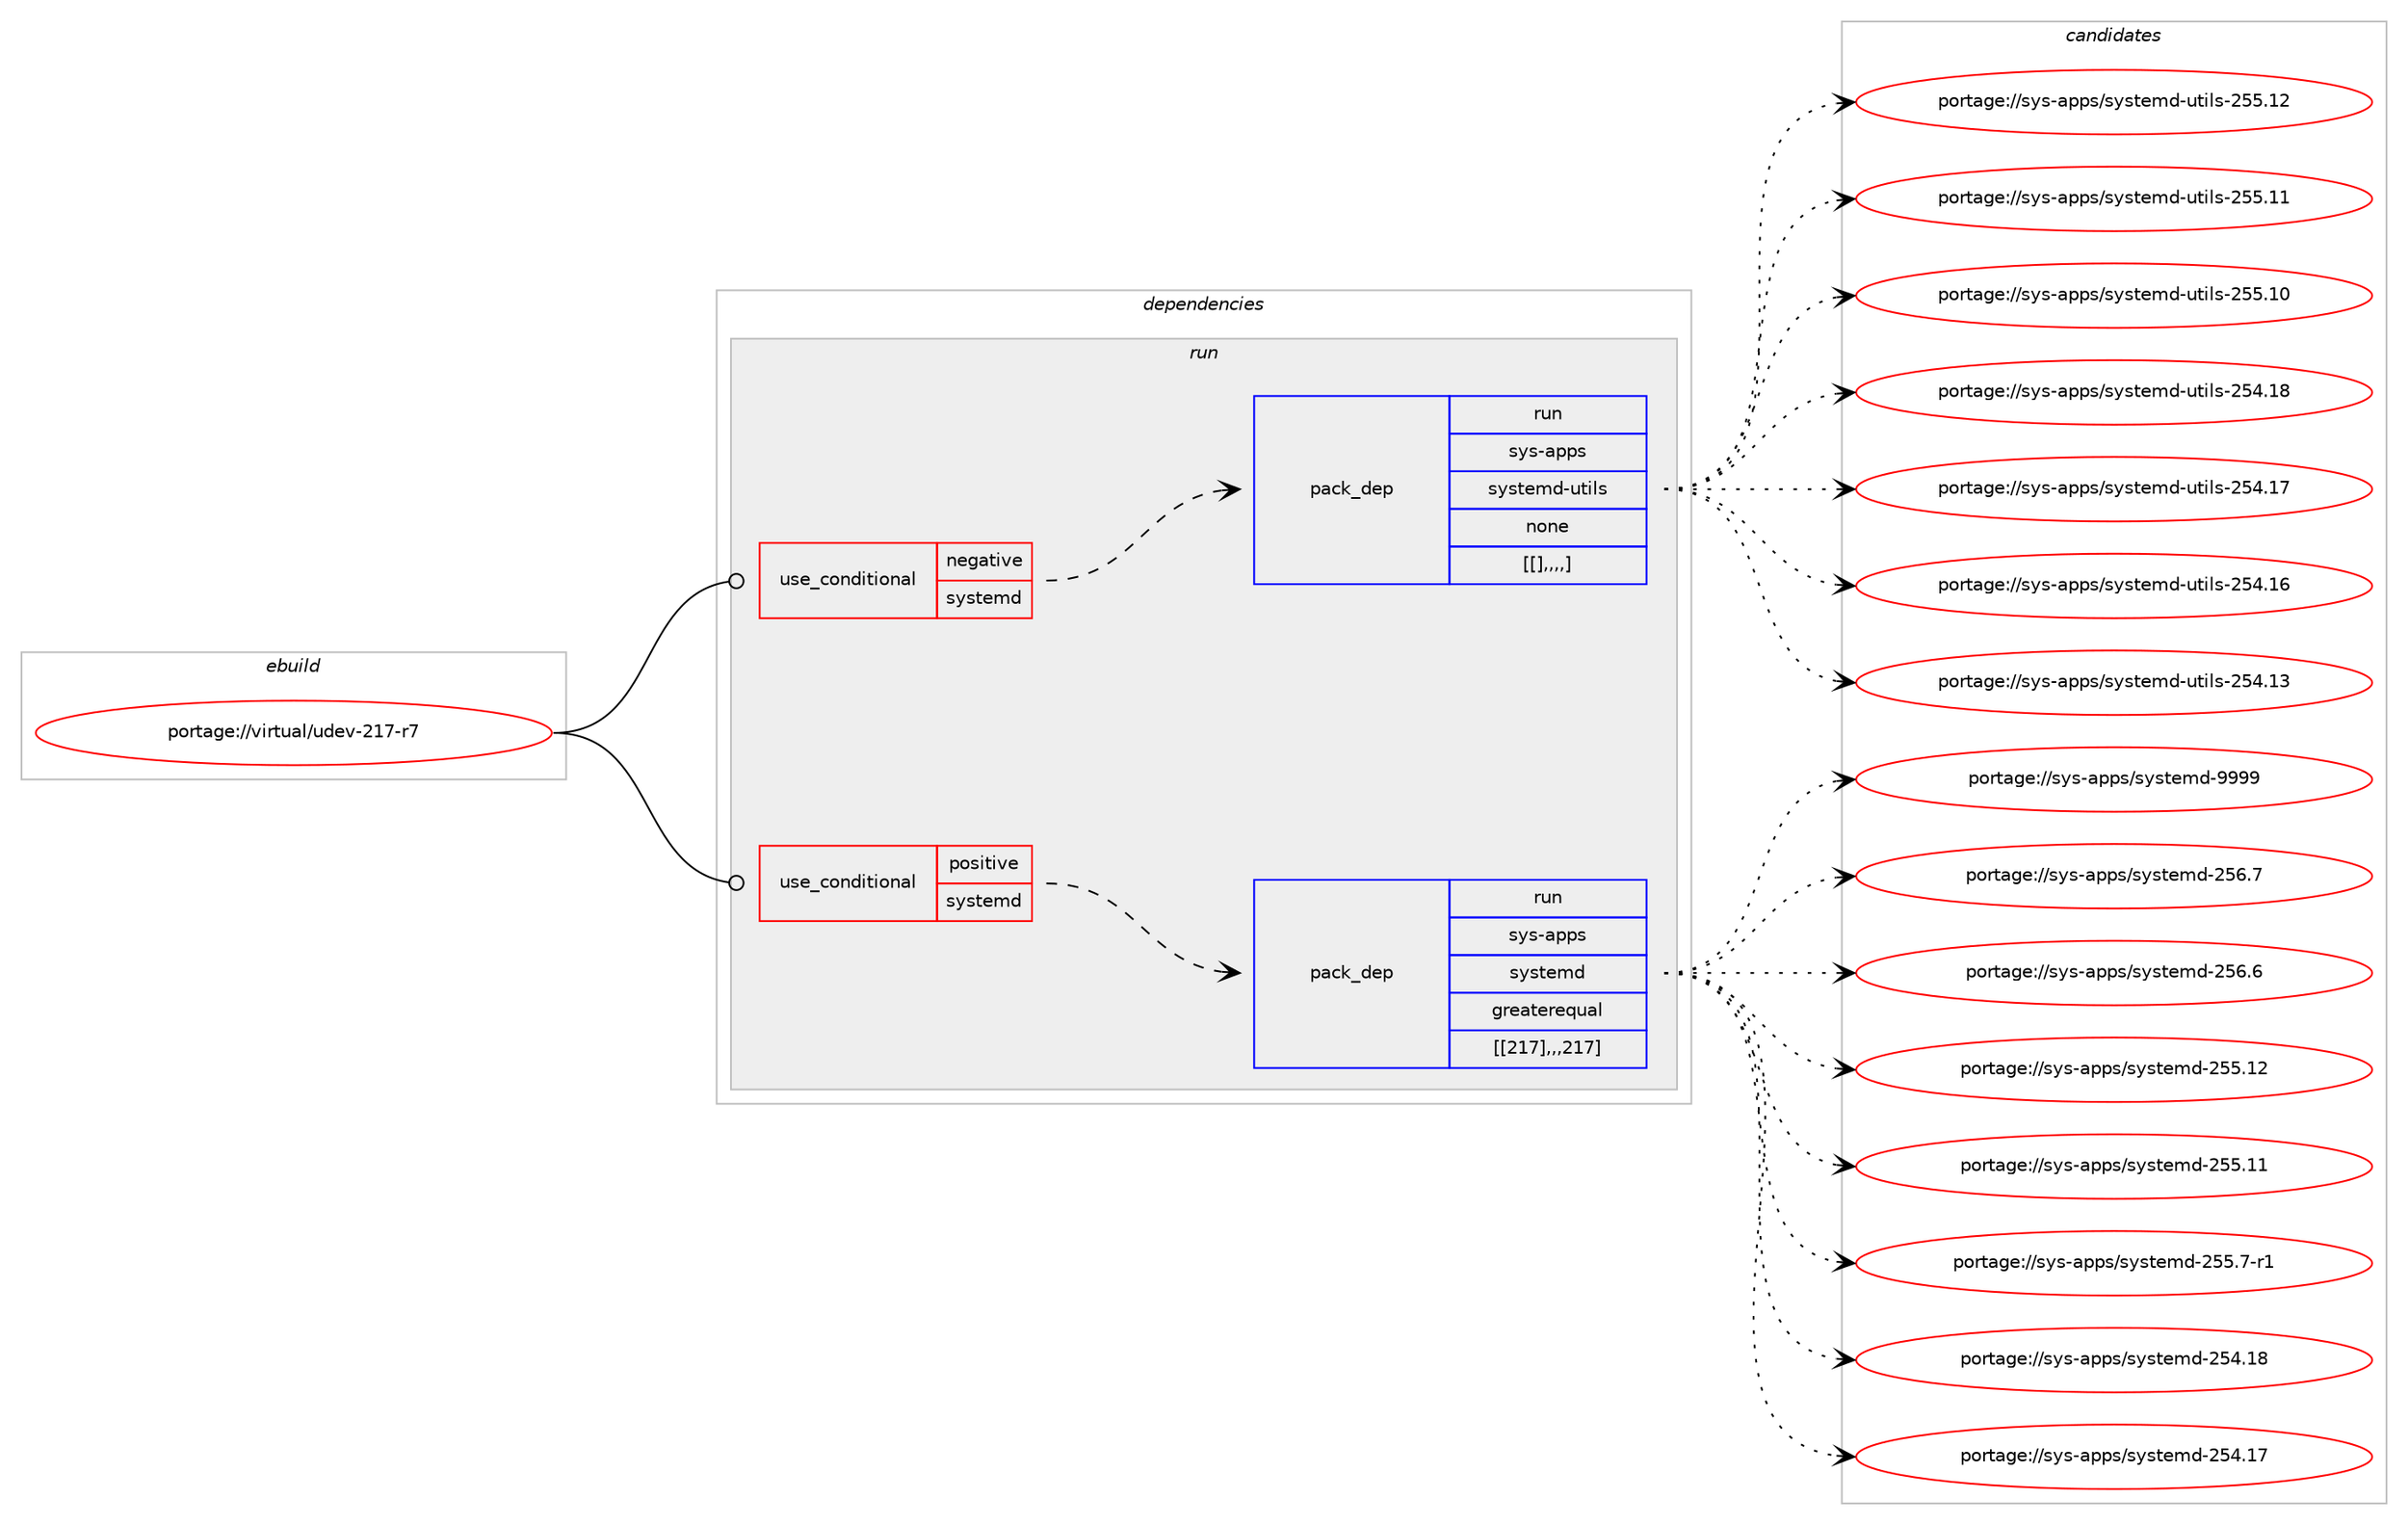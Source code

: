 digraph prolog {

# *************
# Graph options
# *************

newrank=true;
concentrate=true;
compound=true;
graph [rankdir=LR,fontname=Helvetica,fontsize=10,ranksep=1.5];#, ranksep=2.5, nodesep=0.2];
edge  [arrowhead=vee];
node  [fontname=Helvetica,fontsize=10];

# **********
# The ebuild
# **********

subgraph cluster_leftcol {
color=gray;
label=<<i>ebuild</i>>;
id [label="portage://virtual/udev-217-r7", color=red, width=4, href="../virtual/udev-217-r7.svg"];
}

# ****************
# The dependencies
# ****************

subgraph cluster_midcol {
color=gray;
label=<<i>dependencies</i>>;
subgraph cluster_compile {
fillcolor="#eeeeee";
style=filled;
label=<<i>compile</i>>;
}
subgraph cluster_compileandrun {
fillcolor="#eeeeee";
style=filled;
label=<<i>compile and run</i>>;
}
subgraph cluster_run {
fillcolor="#eeeeee";
style=filled;
label=<<i>run</i>>;
subgraph cond340 {
dependency2367 [label=<<TABLE BORDER="0" CELLBORDER="1" CELLSPACING="0" CELLPADDING="4"><TR><TD ROWSPAN="3" CELLPADDING="10">use_conditional</TD></TR><TR><TD>negative</TD></TR><TR><TD>systemd</TD></TR></TABLE>>, shape=none, color=red];
subgraph pack1881 {
dependency2369 [label=<<TABLE BORDER="0" CELLBORDER="1" CELLSPACING="0" CELLPADDING="4" WIDTH="220"><TR><TD ROWSPAN="6" CELLPADDING="30">pack_dep</TD></TR><TR><TD WIDTH="110">run</TD></TR><TR><TD>sys-apps</TD></TR><TR><TD>systemd-utils</TD></TR><TR><TD>none</TD></TR><TR><TD>[[],,,,]</TD></TR></TABLE>>, shape=none, color=blue];
}
dependency2367:e -> dependency2369:w [weight=20,style="dashed",arrowhead="vee"];
}
id:e -> dependency2367:w [weight=20,style="solid",arrowhead="odot"];
subgraph cond341 {
dependency2372 [label=<<TABLE BORDER="0" CELLBORDER="1" CELLSPACING="0" CELLPADDING="4"><TR><TD ROWSPAN="3" CELLPADDING="10">use_conditional</TD></TR><TR><TD>positive</TD></TR><TR><TD>systemd</TD></TR></TABLE>>, shape=none, color=red];
subgraph pack1884 {
dependency2374 [label=<<TABLE BORDER="0" CELLBORDER="1" CELLSPACING="0" CELLPADDING="4" WIDTH="220"><TR><TD ROWSPAN="6" CELLPADDING="30">pack_dep</TD></TR><TR><TD WIDTH="110">run</TD></TR><TR><TD>sys-apps</TD></TR><TR><TD>systemd</TD></TR><TR><TD>greaterequal</TD></TR><TR><TD>[[217],,,217]</TD></TR></TABLE>>, shape=none, color=blue];
}
dependency2372:e -> dependency2374:w [weight=20,style="dashed",arrowhead="vee"];
}
id:e -> dependency2372:w [weight=20,style="solid",arrowhead="odot"];
}
}

# **************
# The candidates
# **************

subgraph cluster_choices {
rank=same;
color=gray;
label=<<i>candidates</i>>;

subgraph choice1880 {
color=black;
nodesep=1;
choice1151211154597112112115471151211151161011091004511711610510811545505353464950 [label="portage://sys-apps/systemd-utils-255.12", color=red, width=4,href="../sys-apps/systemd-utils-255.12.svg"];
choice1151211154597112112115471151211151161011091004511711610510811545505353464949 [label="portage://sys-apps/systemd-utils-255.11", color=red, width=4,href="../sys-apps/systemd-utils-255.11.svg"];
choice1151211154597112112115471151211151161011091004511711610510811545505353464948 [label="portage://sys-apps/systemd-utils-255.10", color=red, width=4,href="../sys-apps/systemd-utils-255.10.svg"];
choice1151211154597112112115471151211151161011091004511711610510811545505352464956 [label="portage://sys-apps/systemd-utils-254.18", color=red, width=4,href="../sys-apps/systemd-utils-254.18.svg"];
choice1151211154597112112115471151211151161011091004511711610510811545505352464955 [label="portage://sys-apps/systemd-utils-254.17", color=red, width=4,href="../sys-apps/systemd-utils-254.17.svg"];
choice1151211154597112112115471151211151161011091004511711610510811545505352464954 [label="portage://sys-apps/systemd-utils-254.16", color=red, width=4,href="../sys-apps/systemd-utils-254.16.svg"];
choice1151211154597112112115471151211151161011091004511711610510811545505352464951 [label="portage://sys-apps/systemd-utils-254.13", color=red, width=4,href="../sys-apps/systemd-utils-254.13.svg"];
dependency2369:e -> choice1151211154597112112115471151211151161011091004511711610510811545505353464950:w [style=dotted,weight="100"];
dependency2369:e -> choice1151211154597112112115471151211151161011091004511711610510811545505353464949:w [style=dotted,weight="100"];
dependency2369:e -> choice1151211154597112112115471151211151161011091004511711610510811545505353464948:w [style=dotted,weight="100"];
dependency2369:e -> choice1151211154597112112115471151211151161011091004511711610510811545505352464956:w [style=dotted,weight="100"];
dependency2369:e -> choice1151211154597112112115471151211151161011091004511711610510811545505352464955:w [style=dotted,weight="100"];
dependency2369:e -> choice1151211154597112112115471151211151161011091004511711610510811545505352464954:w [style=dotted,weight="100"];
dependency2369:e -> choice1151211154597112112115471151211151161011091004511711610510811545505352464951:w [style=dotted,weight="100"];
}
subgraph choice1886 {
color=black;
nodesep=1;
choice1151211154597112112115471151211151161011091004557575757 [label="portage://sys-apps/systemd-9999", color=red, width=4,href="../sys-apps/systemd-9999.svg"];
choice115121115459711211211547115121115116101109100455053544655 [label="portage://sys-apps/systemd-256.7", color=red, width=4,href="../sys-apps/systemd-256.7.svg"];
choice115121115459711211211547115121115116101109100455053544654 [label="portage://sys-apps/systemd-256.6", color=red, width=4,href="../sys-apps/systemd-256.6.svg"];
choice11512111545971121121154711512111511610110910045505353464950 [label="portage://sys-apps/systemd-255.12", color=red, width=4,href="../sys-apps/systemd-255.12.svg"];
choice11512111545971121121154711512111511610110910045505353464949 [label="portage://sys-apps/systemd-255.11", color=red, width=4,href="../sys-apps/systemd-255.11.svg"];
choice1151211154597112112115471151211151161011091004550535346554511449 [label="portage://sys-apps/systemd-255.7-r1", color=red, width=4,href="../sys-apps/systemd-255.7-r1.svg"];
choice11512111545971121121154711512111511610110910045505352464956 [label="portage://sys-apps/systemd-254.18", color=red, width=4,href="../sys-apps/systemd-254.18.svg"];
choice11512111545971121121154711512111511610110910045505352464955 [label="portage://sys-apps/systemd-254.17", color=red, width=4,href="../sys-apps/systemd-254.17.svg"];
dependency2374:e -> choice1151211154597112112115471151211151161011091004557575757:w [style=dotted,weight="100"];
dependency2374:e -> choice115121115459711211211547115121115116101109100455053544655:w [style=dotted,weight="100"];
dependency2374:e -> choice115121115459711211211547115121115116101109100455053544654:w [style=dotted,weight="100"];
dependency2374:e -> choice11512111545971121121154711512111511610110910045505353464950:w [style=dotted,weight="100"];
dependency2374:e -> choice11512111545971121121154711512111511610110910045505353464949:w [style=dotted,weight="100"];
dependency2374:e -> choice1151211154597112112115471151211151161011091004550535346554511449:w [style=dotted,weight="100"];
dependency2374:e -> choice11512111545971121121154711512111511610110910045505352464956:w [style=dotted,weight="100"];
dependency2374:e -> choice11512111545971121121154711512111511610110910045505352464955:w [style=dotted,weight="100"];
}
}

}
